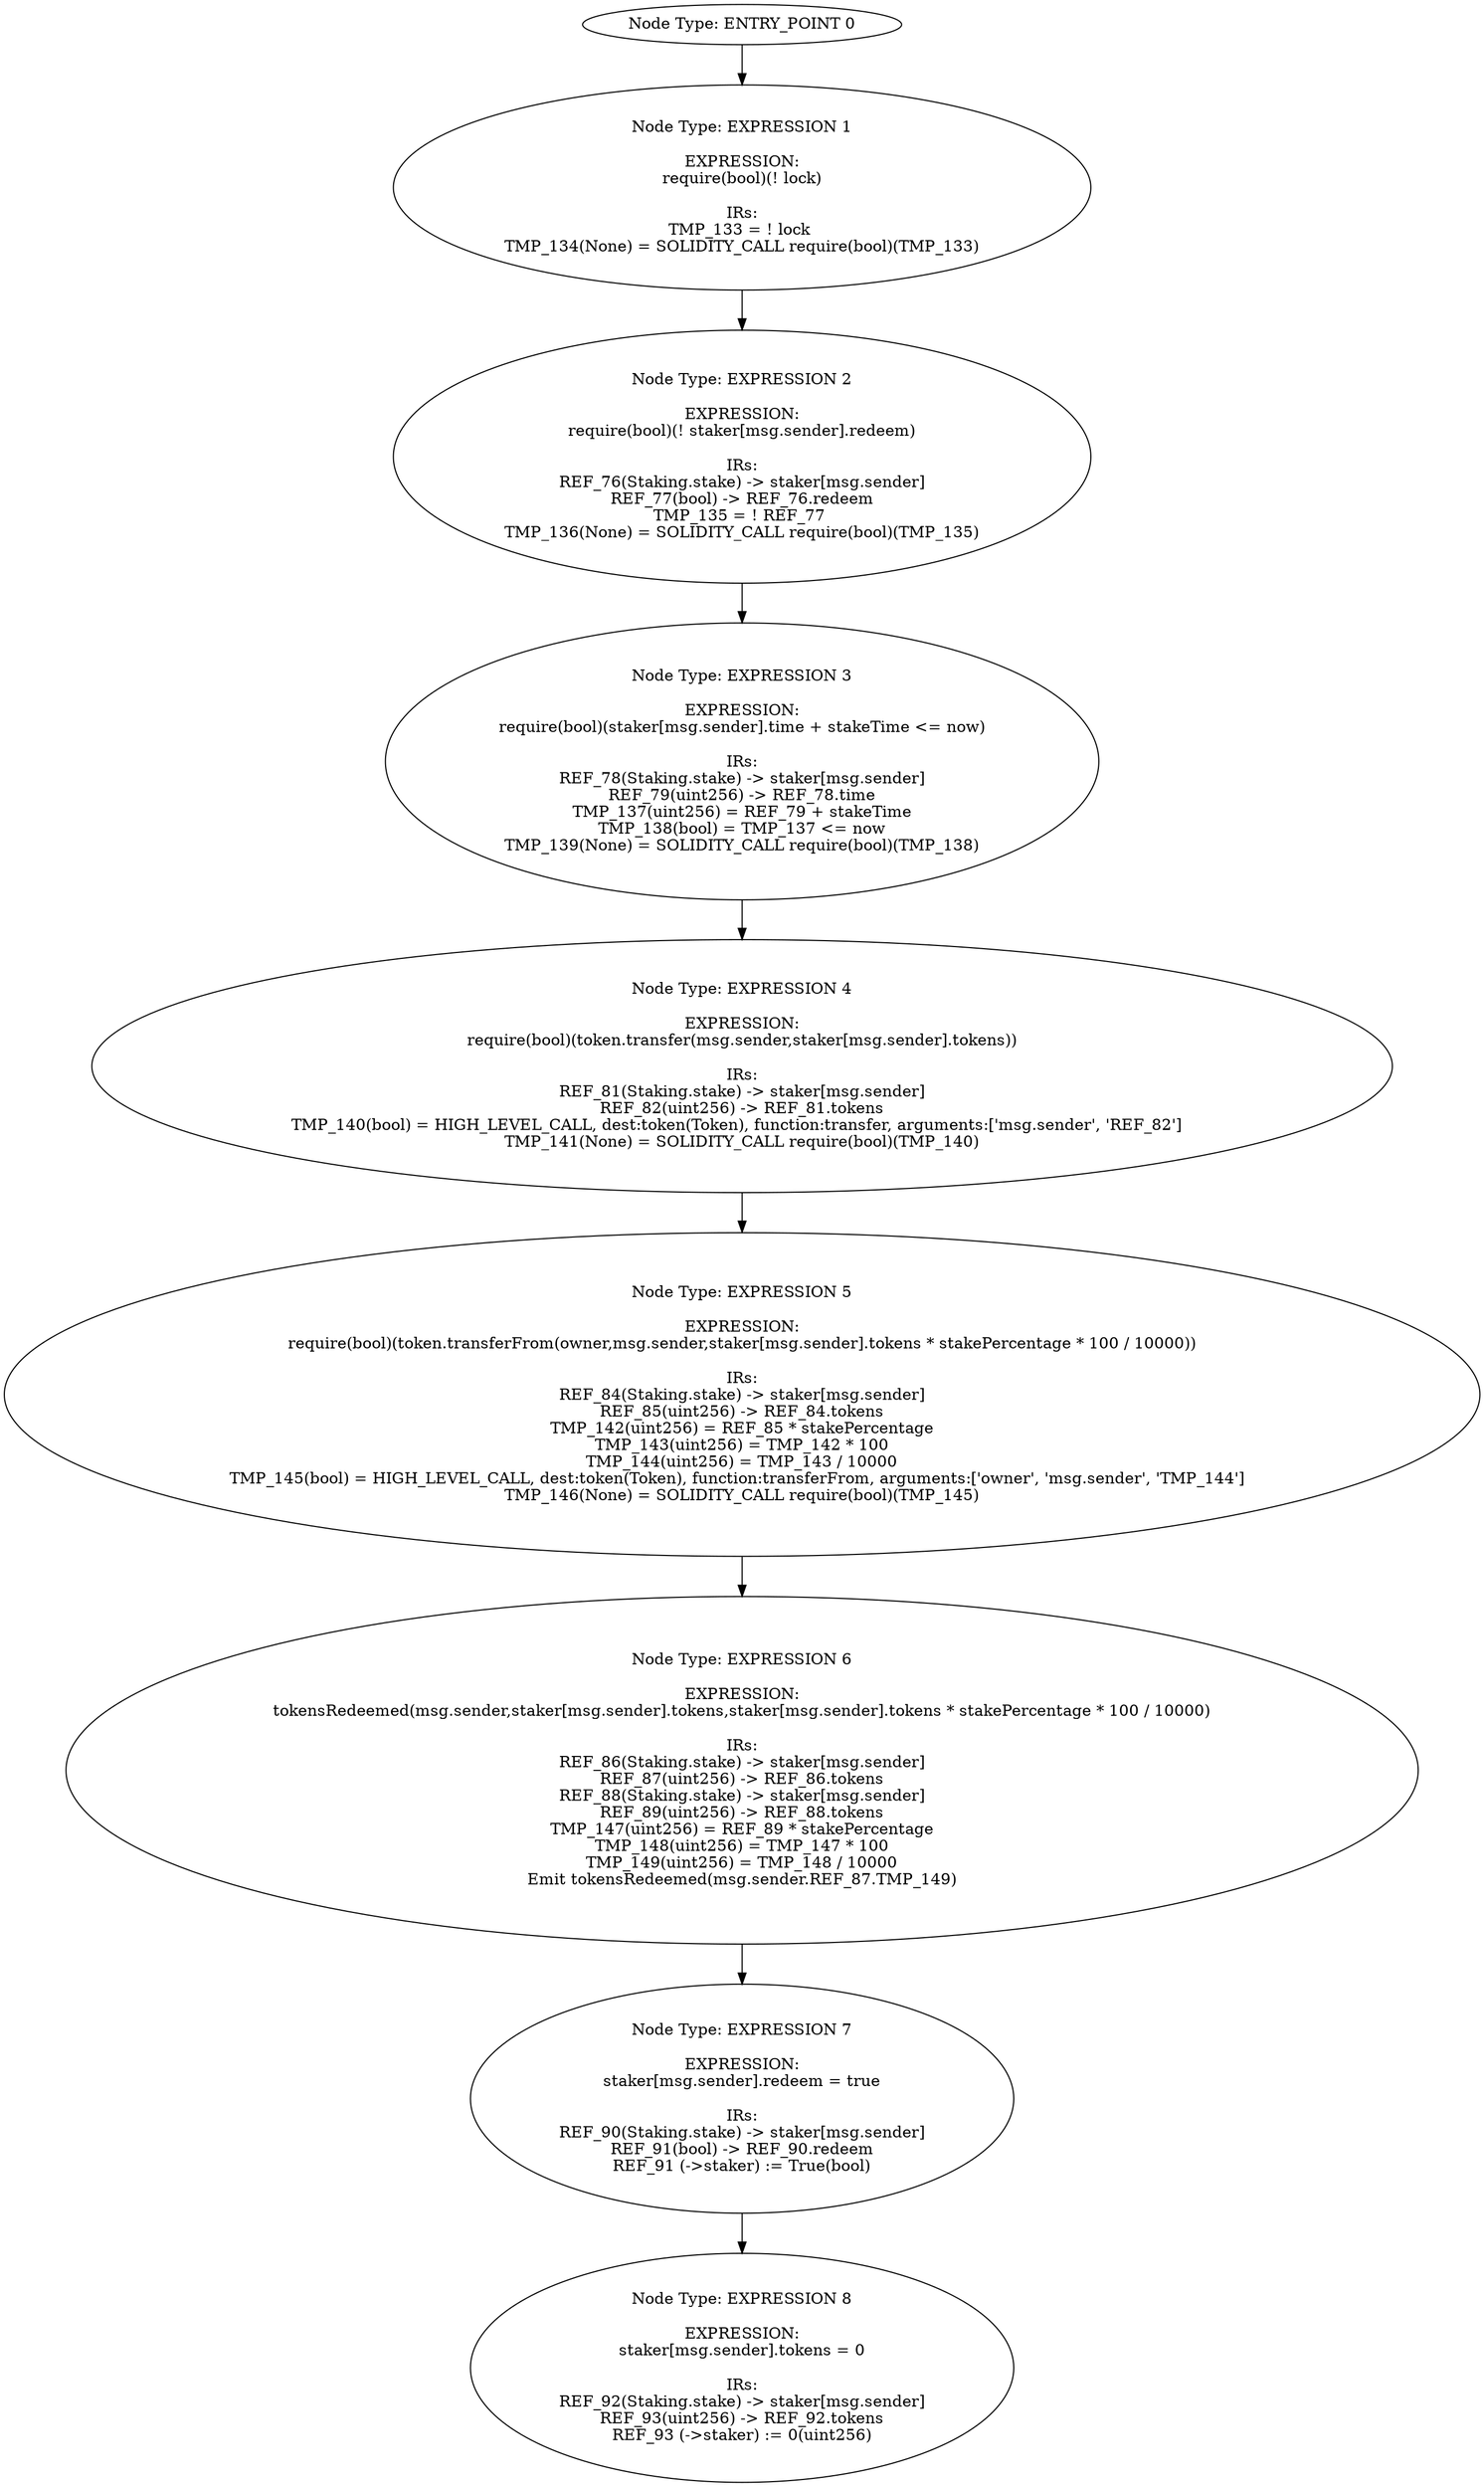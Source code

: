 digraph{
0[label="Node Type: ENTRY_POINT 0
"];
0->1;
1[label="Node Type: EXPRESSION 1

EXPRESSION:
require(bool)(! lock)

IRs:
TMP_133 = ! lock 
TMP_134(None) = SOLIDITY_CALL require(bool)(TMP_133)"];
1->2;
2[label="Node Type: EXPRESSION 2

EXPRESSION:
require(bool)(! staker[msg.sender].redeem)

IRs:
REF_76(Staking.stake) -> staker[msg.sender]
REF_77(bool) -> REF_76.redeem
TMP_135 = ! REF_77 
TMP_136(None) = SOLIDITY_CALL require(bool)(TMP_135)"];
2->3;
3[label="Node Type: EXPRESSION 3

EXPRESSION:
require(bool)(staker[msg.sender].time + stakeTime <= now)

IRs:
REF_78(Staking.stake) -> staker[msg.sender]
REF_79(uint256) -> REF_78.time
TMP_137(uint256) = REF_79 + stakeTime
TMP_138(bool) = TMP_137 <= now
TMP_139(None) = SOLIDITY_CALL require(bool)(TMP_138)"];
3->4;
4[label="Node Type: EXPRESSION 4

EXPRESSION:
require(bool)(token.transfer(msg.sender,staker[msg.sender].tokens))

IRs:
REF_81(Staking.stake) -> staker[msg.sender]
REF_82(uint256) -> REF_81.tokens
TMP_140(bool) = HIGH_LEVEL_CALL, dest:token(Token), function:transfer, arguments:['msg.sender', 'REF_82']  
TMP_141(None) = SOLIDITY_CALL require(bool)(TMP_140)"];
4->5;
5[label="Node Type: EXPRESSION 5

EXPRESSION:
require(bool)(token.transferFrom(owner,msg.sender,staker[msg.sender].tokens * stakePercentage * 100 / 10000))

IRs:
REF_84(Staking.stake) -> staker[msg.sender]
REF_85(uint256) -> REF_84.tokens
TMP_142(uint256) = REF_85 * stakePercentage
TMP_143(uint256) = TMP_142 * 100
TMP_144(uint256) = TMP_143 / 10000
TMP_145(bool) = HIGH_LEVEL_CALL, dest:token(Token), function:transferFrom, arguments:['owner', 'msg.sender', 'TMP_144']  
TMP_146(None) = SOLIDITY_CALL require(bool)(TMP_145)"];
5->6;
6[label="Node Type: EXPRESSION 6

EXPRESSION:
tokensRedeemed(msg.sender,staker[msg.sender].tokens,staker[msg.sender].tokens * stakePercentage * 100 / 10000)

IRs:
REF_86(Staking.stake) -> staker[msg.sender]
REF_87(uint256) -> REF_86.tokens
REF_88(Staking.stake) -> staker[msg.sender]
REF_89(uint256) -> REF_88.tokens
TMP_147(uint256) = REF_89 * stakePercentage
TMP_148(uint256) = TMP_147 * 100
TMP_149(uint256) = TMP_148 / 10000
Emit tokensRedeemed(msg.sender.REF_87.TMP_149)"];
6->7;
7[label="Node Type: EXPRESSION 7

EXPRESSION:
staker[msg.sender].redeem = true

IRs:
REF_90(Staking.stake) -> staker[msg.sender]
REF_91(bool) -> REF_90.redeem
REF_91 (->staker) := True(bool)"];
7->8;
8[label="Node Type: EXPRESSION 8

EXPRESSION:
staker[msg.sender].tokens = 0

IRs:
REF_92(Staking.stake) -> staker[msg.sender]
REF_93(uint256) -> REF_92.tokens
REF_93 (->staker) := 0(uint256)"];
}
